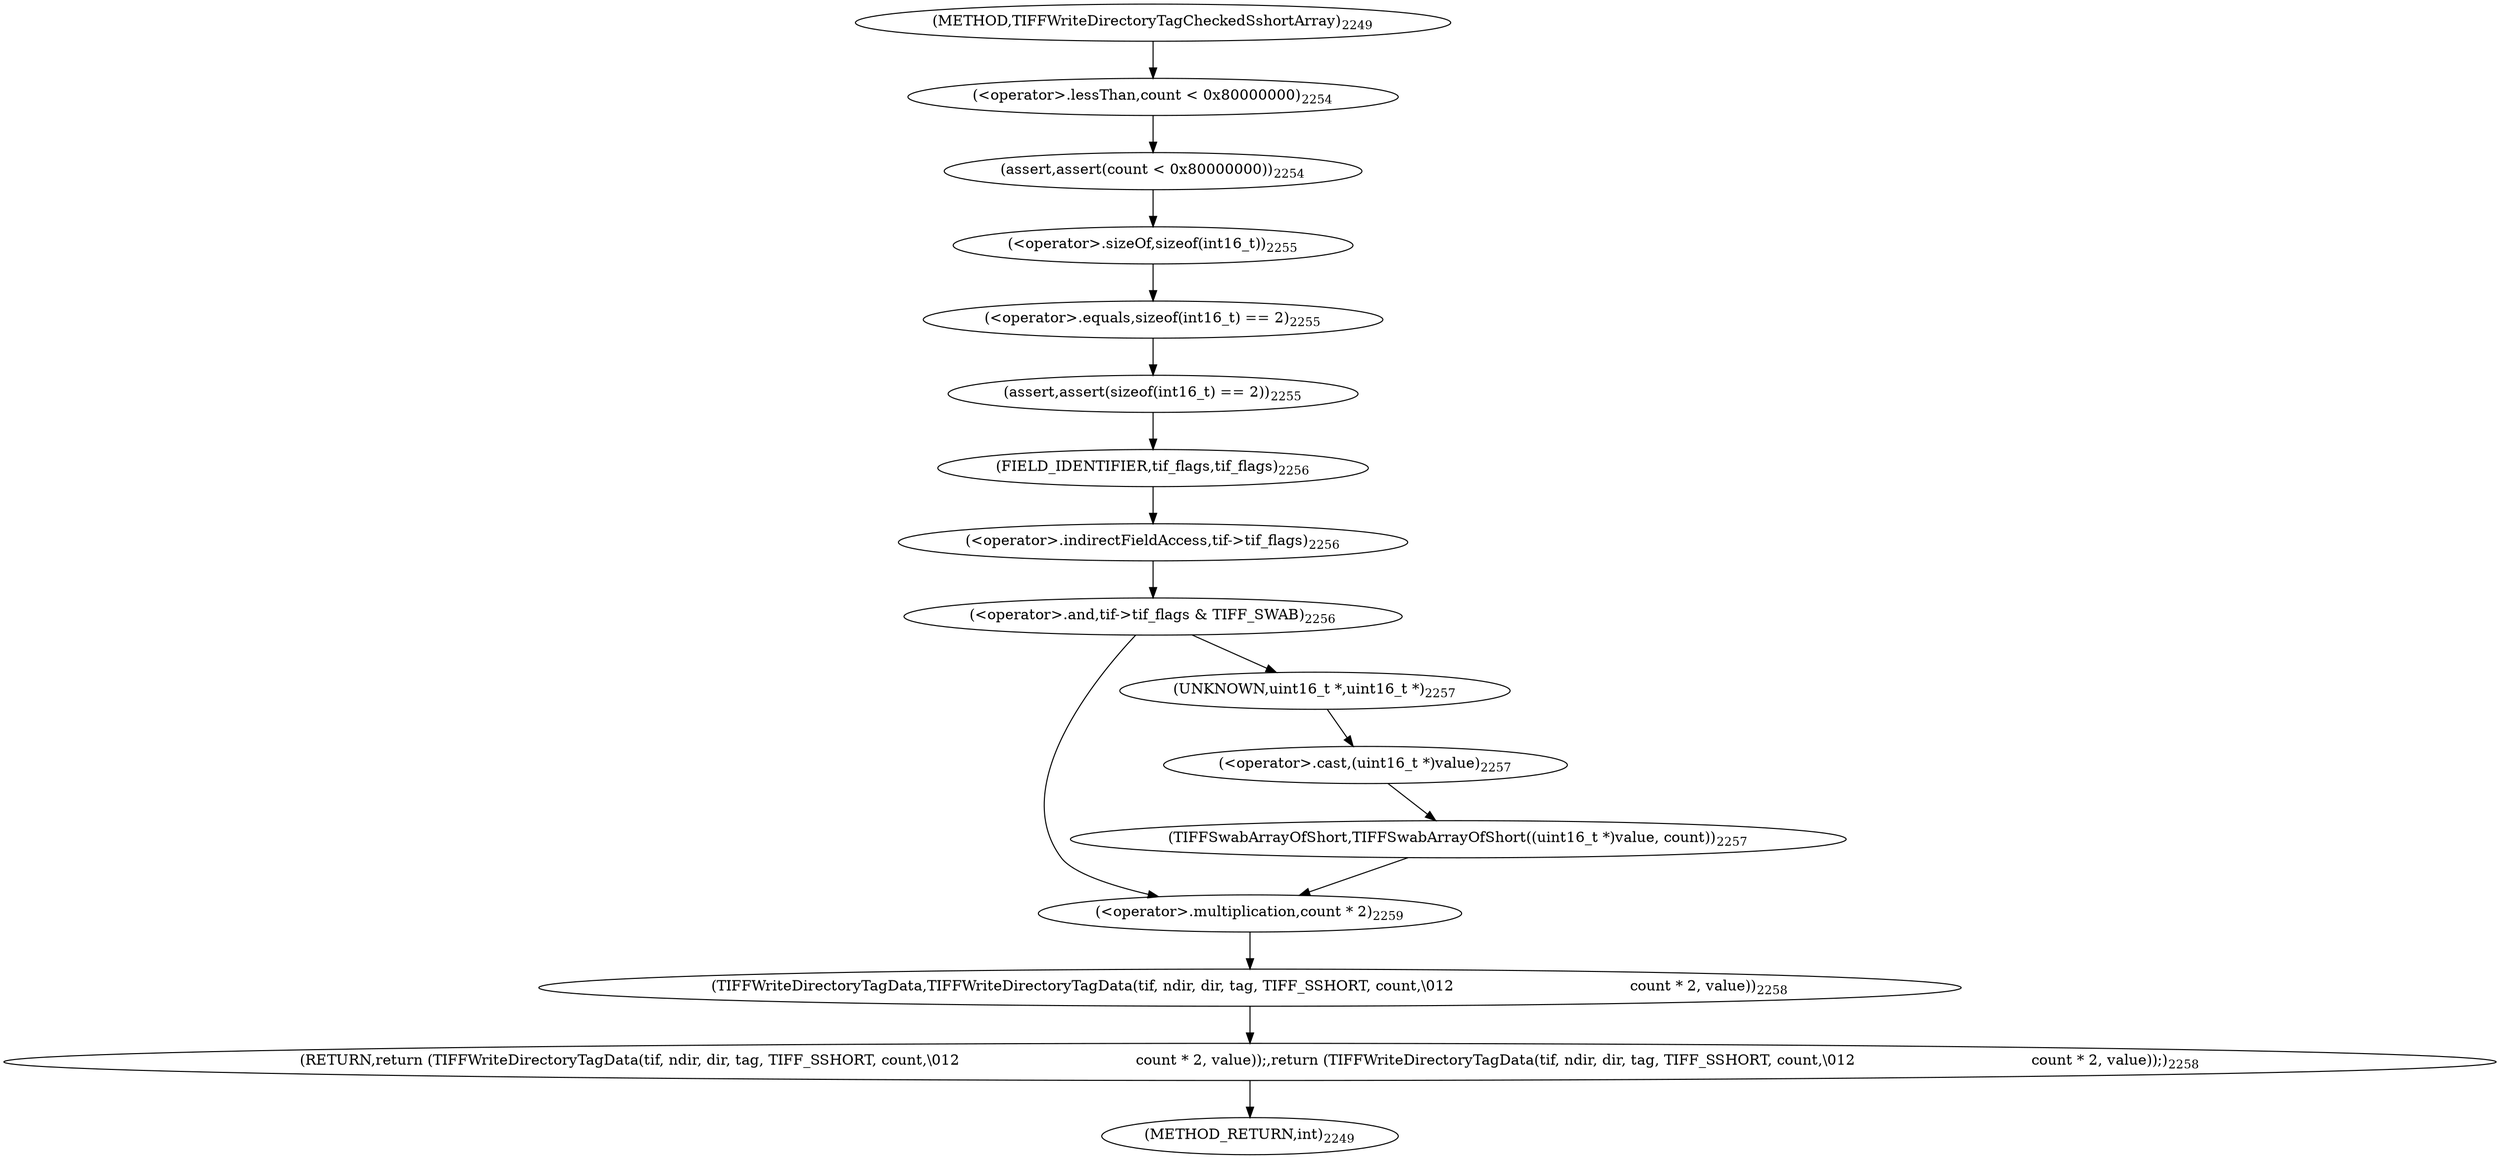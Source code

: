 digraph "TIFFWriteDirectoryTagCheckedSshortArray" {  
"70041" [label = <(assert,assert(count &lt; 0x80000000))<SUB>2254</SUB>> ]
"70045" [label = <(assert,assert(sizeof(int16_t) == 2))<SUB>2255</SUB>> ]
"70062" [label = <(RETURN,return (TIFFWriteDirectoryTagData(tif, ndir, dir, tag, TIFF_SSHORT, count,\012                                      count * 2, value));,return (TIFFWriteDirectoryTagData(tif, ndir, dir, tag, TIFF_SSHORT, count,\012                                      count * 2, value));)<SUB>2258</SUB>> ]
"70042" [label = <(&lt;operator&gt;.lessThan,count &lt; 0x80000000)<SUB>2254</SUB>> ]
"70046" [label = <(&lt;operator&gt;.equals,sizeof(int16_t) == 2)<SUB>2255</SUB>> ]
"70051" [label = <(&lt;operator&gt;.and,tif-&gt;tif_flags &amp; TIFF_SWAB)<SUB>2256</SUB>> ]
"70063" [label = <(TIFFWriteDirectoryTagData,TIFFWriteDirectoryTagData(tif, ndir, dir, tag, TIFF_SSHORT, count,\012                                      count * 2, value))<SUB>2258</SUB>> ]
"70047" [label = <(&lt;operator&gt;.sizeOf,sizeof(int16_t))<SUB>2255</SUB>> ]
"70052" [label = <(&lt;operator&gt;.indirectFieldAccess,tif-&gt;tif_flags)<SUB>2256</SUB>> ]
"70057" [label = <(TIFFSwabArrayOfShort,TIFFSwabArrayOfShort((uint16_t *)value, count))<SUB>2257</SUB>> ]
"70070" [label = <(&lt;operator&gt;.multiplication,count * 2)<SUB>2259</SUB>> ]
"70054" [label = <(FIELD_IDENTIFIER,tif_flags,tif_flags)<SUB>2256</SUB>> ]
"70058" [label = <(&lt;operator&gt;.cast,(uint16_t *)value)<SUB>2257</SUB>> ]
"70059" [label = <(UNKNOWN,uint16_t *,uint16_t *)<SUB>2257</SUB>> ]
"70033" [label = <(METHOD,TIFFWriteDirectoryTagCheckedSshortArray)<SUB>2249</SUB>> ]
"70074" [label = <(METHOD_RETURN,int)<SUB>2249</SUB>> ]
  "70041" -> "70047" 
  "70045" -> "70054" 
  "70062" -> "70074" 
  "70042" -> "70041" 
  "70046" -> "70045" 
  "70051" -> "70059" 
  "70051" -> "70070" 
  "70063" -> "70062" 
  "70047" -> "70046" 
  "70052" -> "70051" 
  "70057" -> "70070" 
  "70070" -> "70063" 
  "70054" -> "70052" 
  "70058" -> "70057" 
  "70059" -> "70058" 
  "70033" -> "70042" 
}
